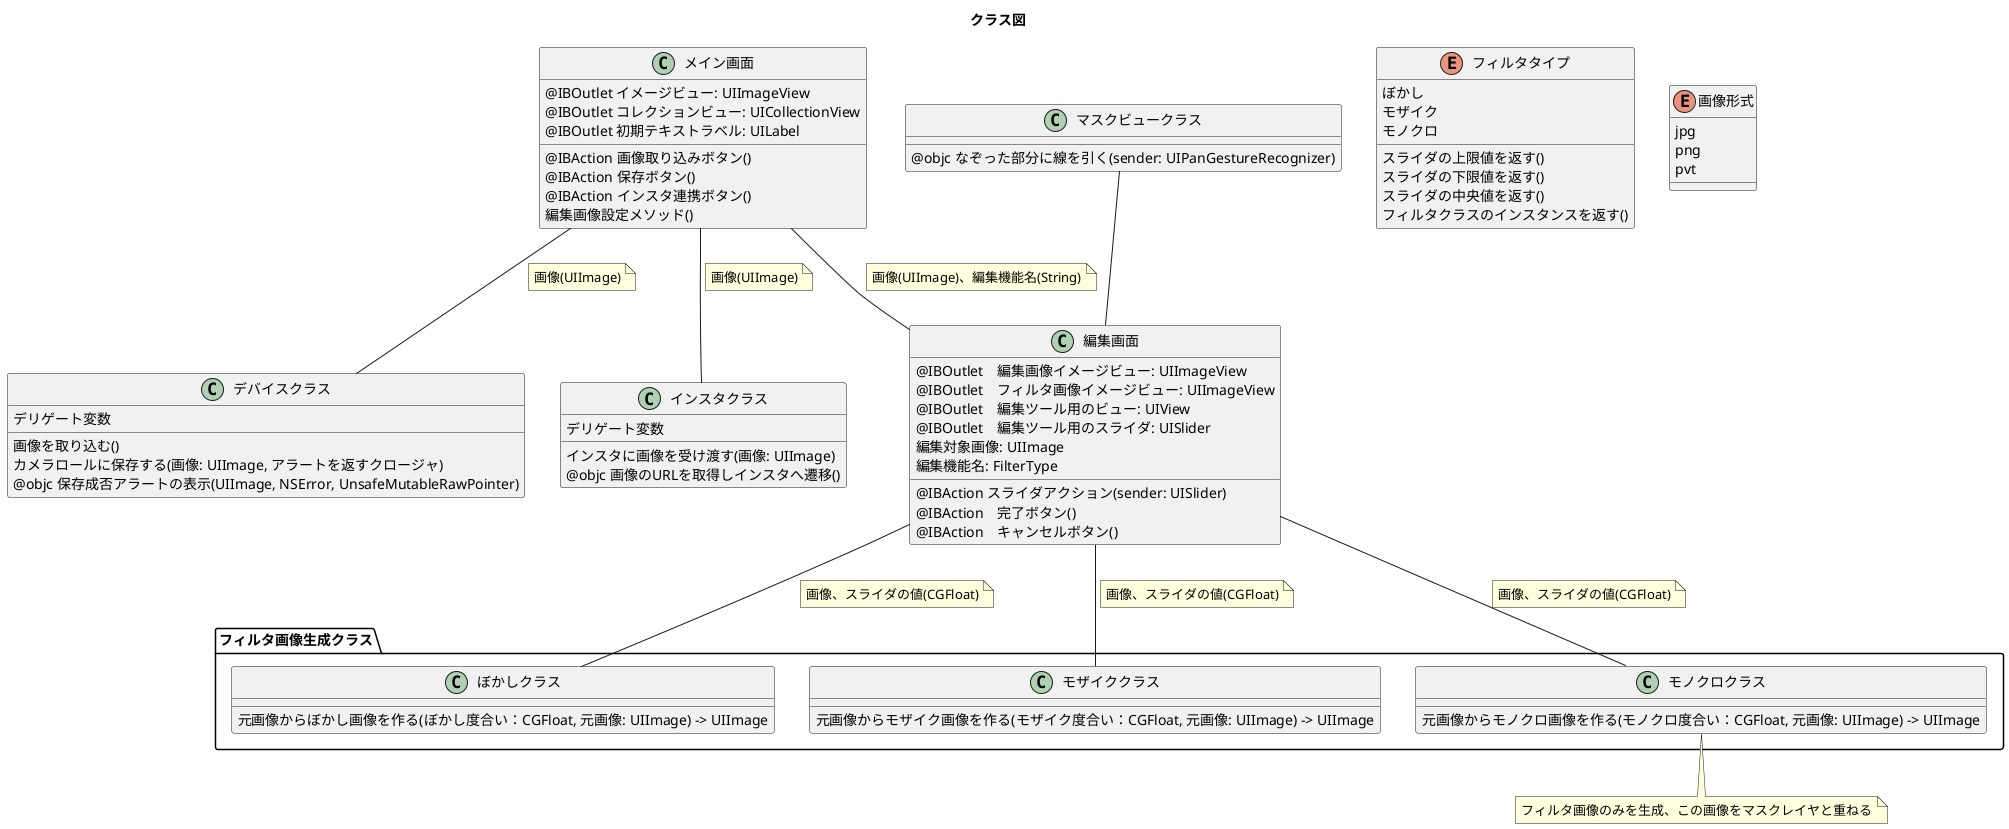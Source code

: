 @startuml
title "クラス図"

class  メイン画面{
  @IBOutlet イメージビュー: UIImageView
  @IBOutlet コレクションビュー: UICollectionView
  @IBOutlet 初期テキストラベル: UILabel
  @IBAction 画像取り込みボタン()
  @IBAction 保存ボタン()
  @IBAction インスタ連携ボタン()
  編集画像設定メソッド()
}

class  編集画面{
  @IBOutlet　編集画像イメージビュー: UIImageView
  @IBOutlet　フィルタ画像イメージビュー: UIImageView
  @IBOutlet　編集ツール用のビュー: UIView
  @IBOutlet　編集ツール用のスライダ: UISlider
  編集対象画像: UIImage
  編集機能名: FilterType
  @IBAction スライダアクション(sender: UISlider)
  @IBAction　完了ボタン()
  @IBAction　キャンセルボタン()
}

class マスクビュークラス{
  @objc なぞった部分に線を引く(sender: UIPanGestureRecognizer)
}

class デバイスクラス{
  デリゲート変数
  画像を取り込む()
  カメラロールに保存する(画像: UIImage, アラートを返すクロージャ)
  @objc 保存成否アラートの表示(UIImage, NSError, UnsafeMutableRawPointer)
}

class インスタクラス{
  デリゲート変数
  インスタに画像を受け渡す(画像: UIImage)
  @objc 画像のURLを取得しインスタへ遷移()
}

enum フィルタタイプ {
  ぼかし
  モザイク
  モノクロ
  スライダの上限値を返す()
  スライダの下限値を返す()
  スライダの中央値を返す()
  フィルタクラスのインスタンスを返す()
}

enum 画像形式 {
  jpg
  png
  pvt
}

package フィルタ画像生成クラス {
class ぼかしクラス{
  元画像からぼかし画像を作る(ぼかし度合い：CGFloat, 元画像: UIImage) -> UIImage
}

class モザイククラス{
  元画像からモザイク画像を作る(モザイク度合い：CGFloat, 元画像: UIImage) -> UIImage
}

class モノクロクラス{
  元画像からモノクロ画像を作る(モノクロ度合い：CGFloat, 元画像: UIImage) -> UIImage
}
}
note bottom
  フィルタ画像のみを生成、この画像をマスクレイヤと重ねる
end note

メイン画面--編集画面
note left on link
  画像(UIImage)、編集機能名(String)
end note

メイン画面--デバイスクラス
note left on link
  画像(UIImage)
end note

メイン画面--インスタクラス
note left on link
  画像(UIImage)
end note

マスクビュークラス--編集画面

編集画面--ぼかしクラス
note left on link
  画像、スライダの値(CGFloat)
end note

編集画面--モザイククラス
note left on link
  画像、スライダの値(CGFloat)
end note

編集画面--モノクロクラス
note left on link
  画像、スライダの値(CGFloat)
end note

@enduml
